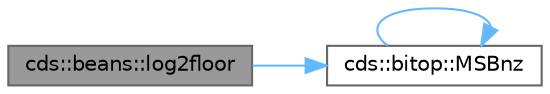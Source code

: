 digraph "cds::beans::log2floor"
{
 // LATEX_PDF_SIZE
  bgcolor="transparent";
  edge [fontname=Helvetica,fontsize=10,labelfontname=Helvetica,labelfontsize=10];
  node [fontname=Helvetica,fontsize=10,shape=box,height=0.2,width=0.4];
  rankdir="LR";
  Node1 [id="Node000001",label="cds::beans::log2floor",height=0.2,width=0.4,color="gray40", fillcolor="grey60", style="filled", fontcolor="black",tooltip="Returns largest previous integer for log2( n )"];
  Node1 -> Node2 [id="edge3_Node000001_Node000002",color="steelblue1",style="solid",tooltip=" "];
  Node2 [id="Node000002",label="cds::bitop::MSBnz",height=0.2,width=0.4,color="grey40", fillcolor="white", style="filled",URL="$namespacecds_1_1bitop.html#a0517b6ee0de9351d843c230562bba9ae",tooltip="Get most significant bit (MSB) number (0..31/63)"];
  Node2 -> Node2 [id="edge4_Node000002_Node000002",color="steelblue1",style="solid",tooltip=" "];
}
